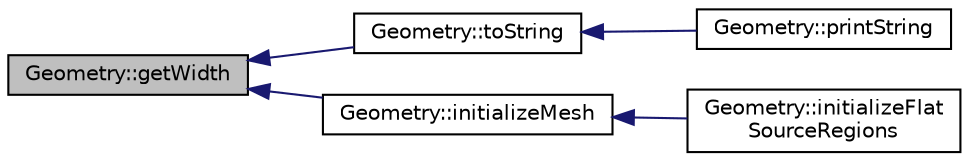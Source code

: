 digraph "Geometry::getWidth"
{
  edge [fontname="Helvetica",fontsize="10",labelfontname="Helvetica",labelfontsize="10"];
  node [fontname="Helvetica",fontsize="10",shape=record];
  rankdir="LR";
  Node1 [label="Geometry::getWidth",height=0.2,width=0.4,color="black", fillcolor="grey75", style="filled" fontcolor="black"];
  Node1 -> Node2 [dir="back",color="midnightblue",fontsize="10",style="solid",fontname="Helvetica"];
  Node2 [label="Geometry::toString",height=0.2,width=0.4,color="black", fillcolor="white", style="filled",URL="$classGeometry.html#ae247a0c9686286fa941142e803d289f1",tooltip="Converts this Geometry&#39;s attributes to a character array."];
  Node2 -> Node3 [dir="back",color="midnightblue",fontsize="10",style="solid",fontname="Helvetica"];
  Node3 [label="Geometry::printString",height=0.2,width=0.4,color="black", fillcolor="white", style="filled",URL="$classGeometry.html#a51d5ba4a579b470d1321f365517436db",tooltip="Prints a string representation of all of the Geometry&#39;s attributes to the console."];
  Node1 -> Node4 [dir="back",color="midnightblue",fontsize="10",style="solid",fontname="Helvetica"];
  Node4 [label="Geometry::initializeMesh",height=0.2,width=0.4,color="black", fillcolor="white", style="filled",URL="$classGeometry.html#a46c73fdec60562eeadfb92146754f01d",tooltip="This is a recursive method which makes a mesh for solving the Course Mesh Finite Difference (CMFD) di..."];
  Node4 -> Node5 [dir="back",color="midnightblue",fontsize="10",style="solid",fontname="Helvetica"];
  Node5 [label="Geometry::initializeFlat\lSourceRegions",height=0.2,width=0.4,color="black", fillcolor="white", style="filled",URL="$classGeometry.html#ad951597b0a94c3f4c43db865ae30218d",tooltip="Compute the number of flat source regions in the Geometry and initialize arrays for FSR IDs and maps..."];
}
